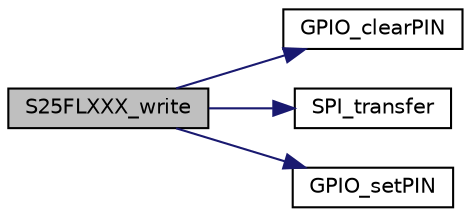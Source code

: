 digraph "S25FLXXX_write"
{
  edge [fontname="Helvetica",fontsize="10",labelfontname="Helvetica",labelfontsize="10"];
  node [fontname="Helvetica",fontsize="10",shape=record];
  rankdir="LR";
  Node41 [label="S25FLXXX_write",height=0.2,width=0.4,color="black", fillcolor="grey75", style="filled", fontcolor="black"];
  Node41 -> Node42 [color="midnightblue",fontsize="10",style="solid",fontname="Helvetica"];
  Node42 [label="GPIO_clearPIN",height=0.2,width=0.4,color="black", fillcolor="white", style="filled",URL="$_g_p_i_o_8c.html#a8e0195242968e9d04da390a9f40e88a3",tooltip="This clear an specific pin in a GPIO port. "];
  Node41 -> Node43 [color="midnightblue",fontsize="10",style="solid",fontname="Helvetica"];
  Node43 [label="SPI_transfer",height=0.2,width=0.4,color="black", fillcolor="white", style="filled",URL="$_s_p_i_8c.html#a5ad13ecfeda35016f18d06d2af95de60"];
  Node41 -> Node44 [color="midnightblue",fontsize="10",style="solid",fontname="Helvetica"];
  Node44 [label="GPIO_setPIN",height=0.2,width=0.4,color="black", fillcolor="white", style="filled",URL="$_g_p_i_o_8c.html#acb526ef87a32ac98905b39a88c04a928",tooltip="This set an specific pin in a GPIO port. "];
}
